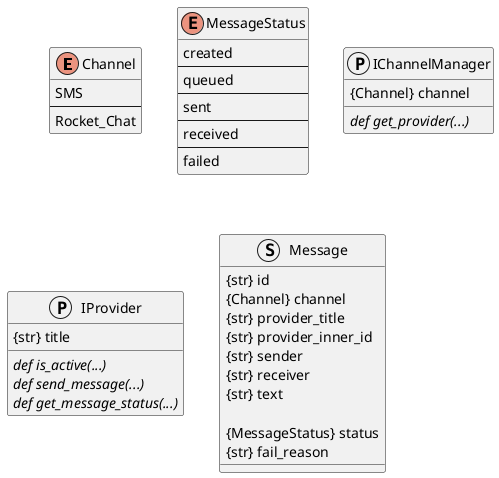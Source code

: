 @startuml Class interfaces
enum Channel {
    SMS
    --
    Rocket_Chat
}

enum MessageStatus {
    created
    --
    queued
    --
    sent
    --
    received
    --
    failed
}

protocol IChannelManager {
    {Channel} channel
    {abstract} def get_provider(...)
}

protocol IProvider {
    {str} title
    {abstract} def is_active(...)
    {abstract} def send_message(...)
    {abstract} def get_message_status(...)
}

struct Message {
    {str} id
    {Channel} channel
    {str} provider_title
    {str} provider_inner_id
    {str} sender
    {str} receiver
    {str} text

    {MessageStatus} status
    {str} fail_reason
}


@enduml